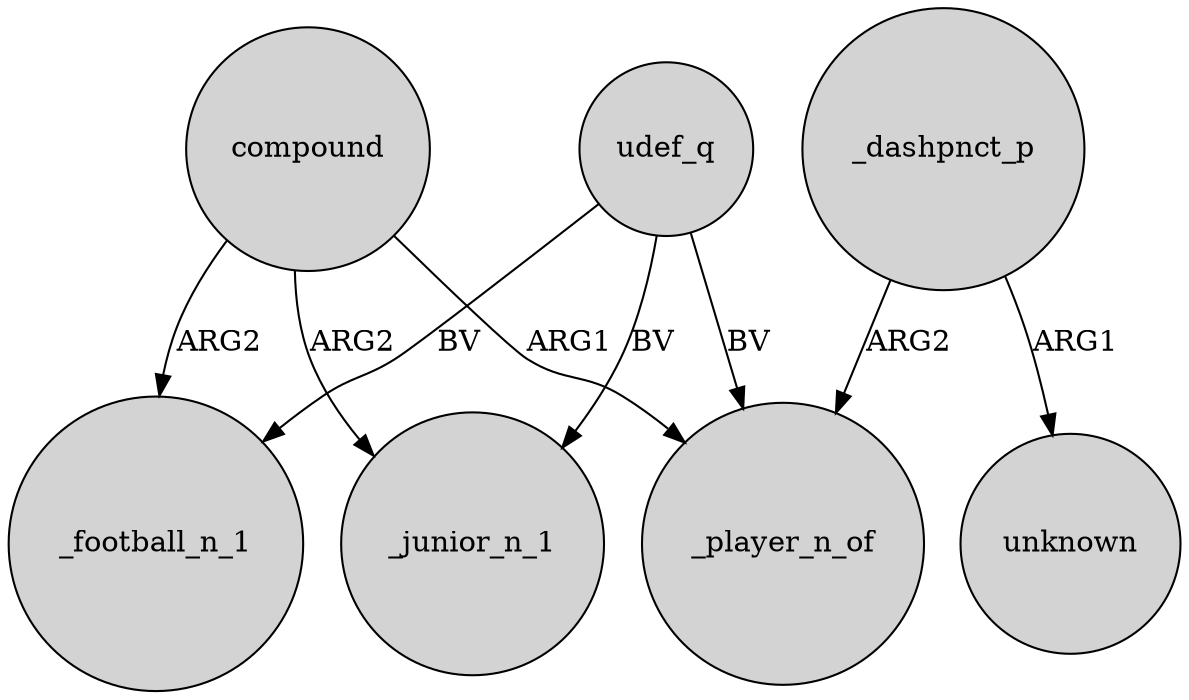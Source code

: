 digraph {
	node [shape=circle style=filled]
	compound -> _football_n_1 [label=ARG2]
	_dashpnct_p -> _player_n_of [label=ARG2]
	udef_q -> _football_n_1 [label=BV]
	compound -> _player_n_of [label=ARG1]
	udef_q -> _junior_n_1 [label=BV]
	_dashpnct_p -> unknown [label=ARG1]
	udef_q -> _player_n_of [label=BV]
	compound -> _junior_n_1 [label=ARG2]
}
